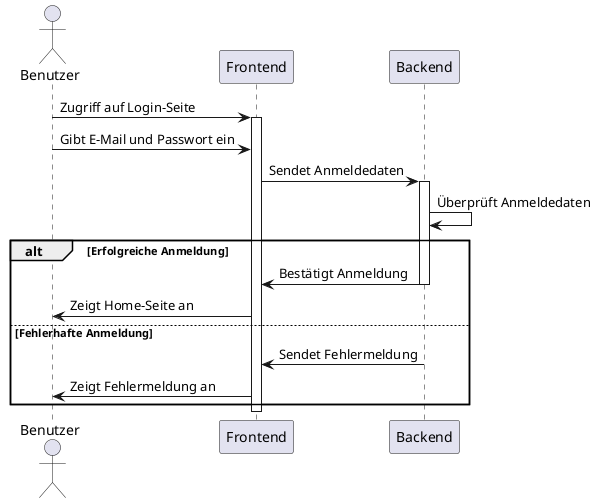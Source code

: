 @startuml
actor Benutzer as U
participant Frontend as F
participant Backend as B

U -> F : Zugriff auf Login-Seite
activate F
U -> F : Gibt E-Mail und Passwort ein
F -> B : Sendet Anmeldedaten
activate B
B -> B : Überprüft Anmeldedaten
alt Erfolgreiche Anmeldung
    B -> F : Bestätigt Anmeldung
    deactivate B
    F -> U : Zeigt Home-Seite an
else Fehlerhafte Anmeldung
    B -> F : Sendet Fehlermeldung
    deactivate B
    F -> U : Zeigt Fehlermeldung an
end
deactivate F
@enduml
